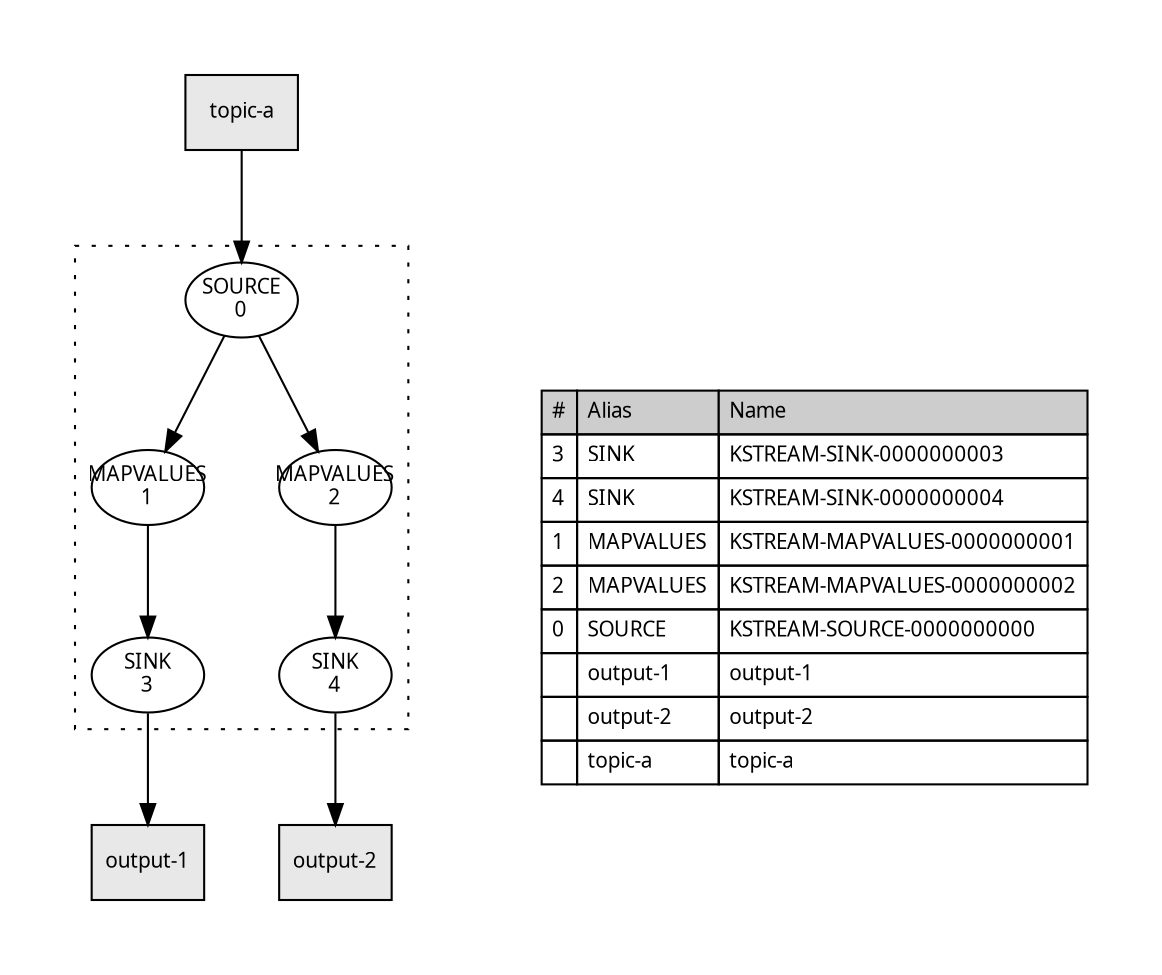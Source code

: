 digraph g_fan_out {
  pack="true"
  packmode="clust"
  graph [fontname = "sans-serif", fontsize=10, pad="0.5", nodesep="0.5", ranksep="0.75"];
  node [fontname = "sans-serif", fontsize=10];
  edge [fontname = "sans-serif", fontsize=10];
  t_output_1 [shape=box, fixedsize=true, label="output-1", xlabel="", style=filled, fillcolor="#e8e8e8"];
  t_output_2 [shape=box, fixedsize=true, label="output-2", xlabel="", style=filled, fillcolor="#e8e8e8"];
  t_topic_a [shape=box, fixedsize=true, label="topic-a", xlabel="", style=filled, fillcolor="#e8e8e8"];
  k_KSTREAM_SINK_0000000003 -> t_output_1;
  k_KSTREAM_SINK_0000000004 -> t_output_2;
  t_topic_a -> s_KSTREAM_SOURCE_0000000000;
  subgraph cluster_0 {
    style=dotted;
    p_KSTREAM_MAPVALUES_0000000001 -> k_KSTREAM_SINK_0000000003;
    p_KSTREAM_MAPVALUES_0000000002 -> k_KSTREAM_SINK_0000000004;
    s_KSTREAM_SOURCE_0000000000 -> p_KSTREAM_MAPVALUES_0000000001;
    s_KSTREAM_SOURCE_0000000000 -> p_KSTREAM_MAPVALUES_0000000002;
    s_KSTREAM_SOURCE_0000000000 [shape=ellipse, fixedsize=true, label="SOURCE\n0", xlabel=""];
    p_KSTREAM_MAPVALUES_0000000001 [shape=ellipse, fixedsize=true, label="MAPVALUES\n1", xlabel=""];
    p_KSTREAM_MAPVALUES_0000000002 [shape=ellipse, fixedsize=true, label="MAPVALUES\n2", xlabel=""];
    k_KSTREAM_SINK_0000000003 [shape=ellipse, fixedsize=true, label="SINK\n3", xlabel=""];
    k_KSTREAM_SINK_0000000004 [shape=ellipse, fixedsize=true, label="SINK\n4", xlabel=""];
  }
  subgraph legend_0 {
    legend_root [shape=none, margin=0, label=<
      <TABLE BORDER="0" CELLBORDER="1" CELLSPACING="0" CELLPADDING="4">
        <TR>
          <TD bgcolor="#cdcdcd">#</TD>
          <TD bgcolor="#cdcdcd" align="left">Alias</TD>
          <TD bgcolor="#cdcdcd" align="left">Name</TD>
        </TR>
        <TR>
          <TD>3</TD>
          <TD align="left">SINK</TD>
          <TD align="left">KSTREAM-SINK-0000000003</TD>
        </TR>
        <TR>
          <TD>4</TD>
          <TD align="left">SINK</TD>
          <TD align="left">KSTREAM-SINK-0000000004</TD>
        </TR>
        <TR>
          <TD>1</TD>
          <TD align="left">MAPVALUES</TD>
          <TD align="left">KSTREAM-MAPVALUES-0000000001</TD>
        </TR>
        <TR>
          <TD>2</TD>
          <TD align="left">MAPVALUES</TD>
          <TD align="left">KSTREAM-MAPVALUES-0000000002</TD>
        </TR>
        <TR>
          <TD>0</TD>
          <TD align="left">SOURCE</TD>
          <TD align="left">KSTREAM-SOURCE-0000000000</TD>
        </TR>
        <TR>
          <TD></TD>
          <TD align="left">output-1</TD>
          <TD align="left">output-1</TD>
        </TR>
        <TR>
          <TD></TD>
          <TD align="left">output-2</TD>
          <TD align="left">output-2</TD>
        </TR>
        <TR>
          <TD></TD>
          <TD align="left">topic-a</TD>
          <TD align="left">topic-a</TD>
        </TR>
      </TABLE>
    >];
  }
}
